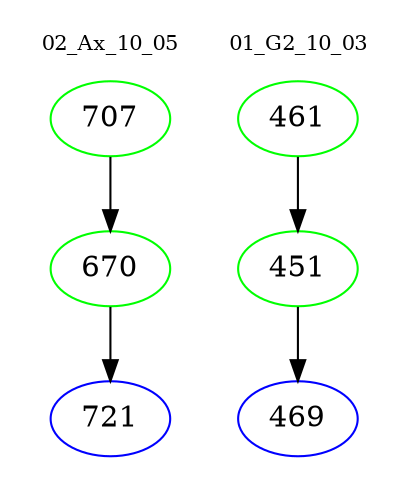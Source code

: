 digraph{
subgraph cluster_0 {
color = white
label = "02_Ax_10_05";
fontsize=10;
T0_707 [label="707", color="green"]
T0_707 -> T0_670 [color="black"]
T0_670 [label="670", color="green"]
T0_670 -> T0_721 [color="black"]
T0_721 [label="721", color="blue"]
}
subgraph cluster_1 {
color = white
label = "01_G2_10_03";
fontsize=10;
T1_461 [label="461", color="green"]
T1_461 -> T1_451 [color="black"]
T1_451 [label="451", color="green"]
T1_451 -> T1_469 [color="black"]
T1_469 [label="469", color="blue"]
}
}
